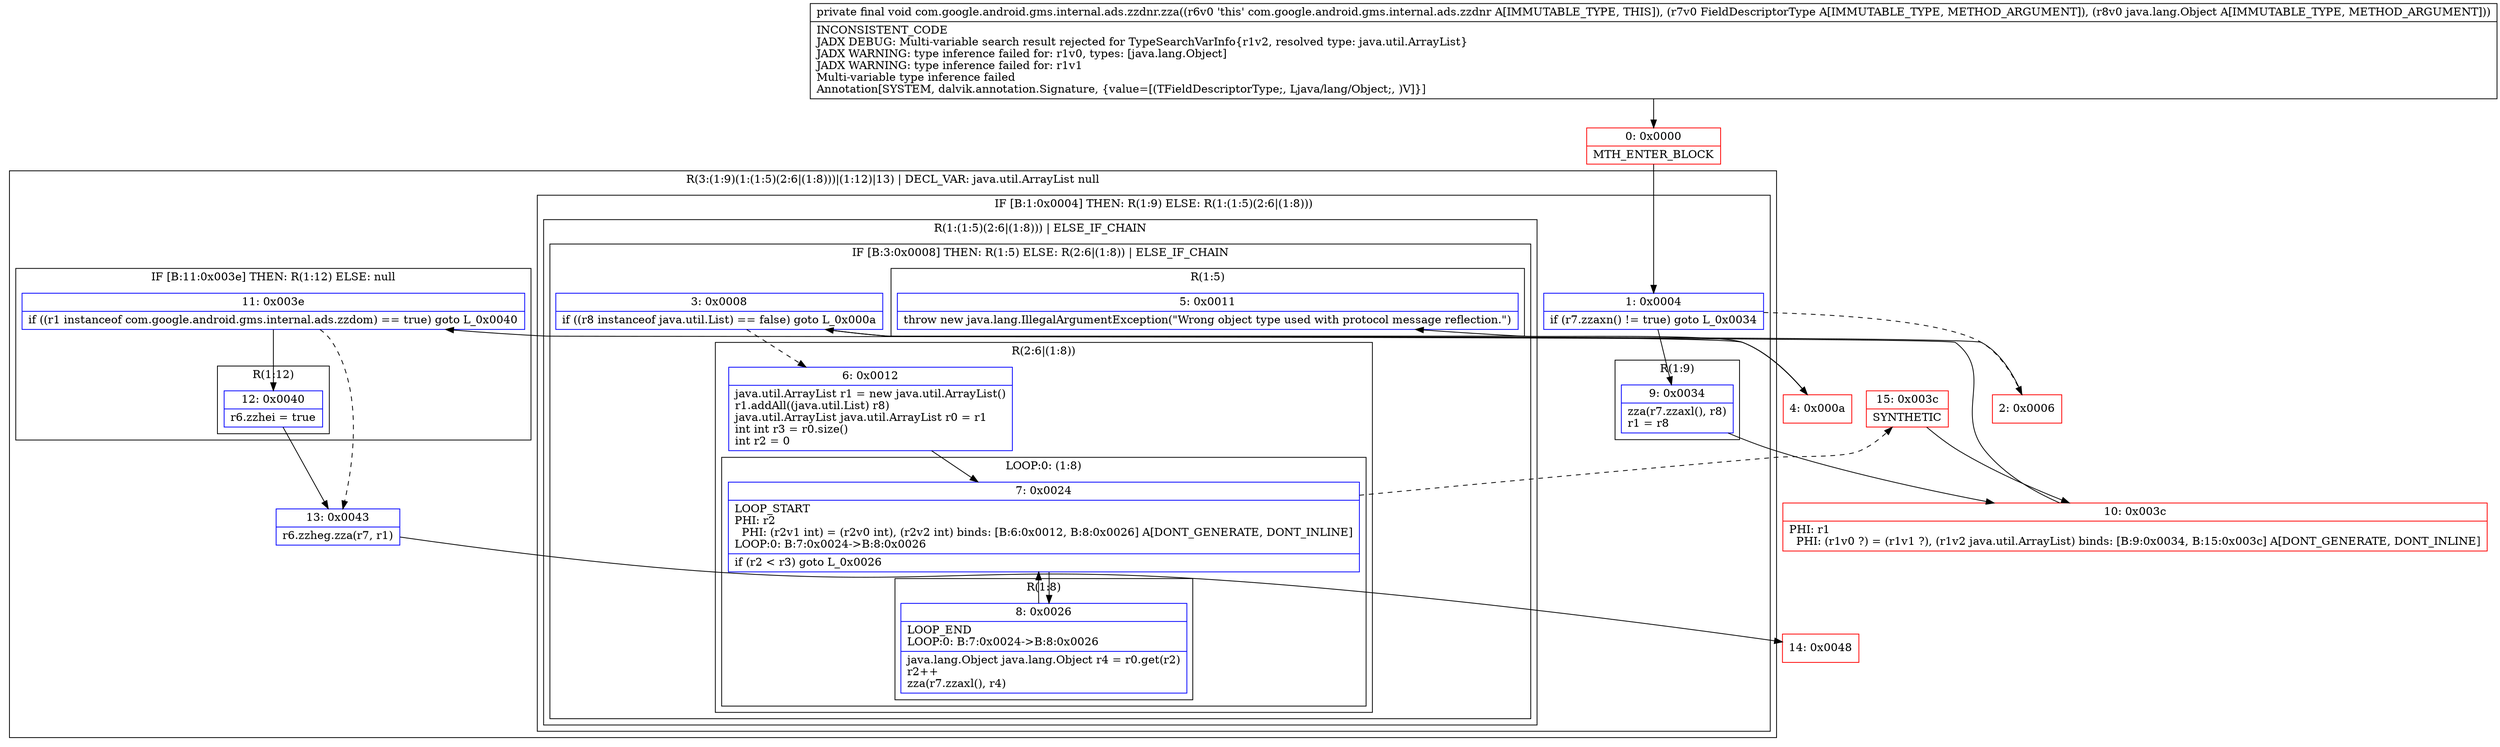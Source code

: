 digraph "CFG forcom.google.android.gms.internal.ads.zzdnr.zza(Lcom\/google\/android\/gms\/internal\/ads\/zzdnt;Ljava\/lang\/Object;)V" {
subgraph cluster_Region_493829240 {
label = "R(3:(1:9)(1:(1:5)(2:6|(1:8)))|(1:12)|13) | DECL_VAR: java.util.ArrayList null\l";
node [shape=record,color=blue];
subgraph cluster_IfRegion_750203610 {
label = "IF [B:1:0x0004] THEN: R(1:9) ELSE: R(1:(1:5)(2:6|(1:8)))";
node [shape=record,color=blue];
Node_1 [shape=record,label="{1\:\ 0x0004|if (r7.zzaxn() != true) goto L_0x0034\l}"];
subgraph cluster_Region_1878490298 {
label = "R(1:9)";
node [shape=record,color=blue];
Node_9 [shape=record,label="{9\:\ 0x0034|zza(r7.zzaxl(), r8)\lr1 = r8\l}"];
}
subgraph cluster_Region_1450593710 {
label = "R(1:(1:5)(2:6|(1:8))) | ELSE_IF_CHAIN\l";
node [shape=record,color=blue];
subgraph cluster_IfRegion_1347529998 {
label = "IF [B:3:0x0008] THEN: R(1:5) ELSE: R(2:6|(1:8)) | ELSE_IF_CHAIN\l";
node [shape=record,color=blue];
Node_3 [shape=record,label="{3\:\ 0x0008|if ((r8 instanceof java.util.List) == false) goto L_0x000a\l}"];
subgraph cluster_Region_884594560 {
label = "R(1:5)";
node [shape=record,color=blue];
Node_5 [shape=record,label="{5\:\ 0x0011|throw new java.lang.IllegalArgumentException(\"Wrong object type used with protocol message reflection.\")\l}"];
}
subgraph cluster_Region_928042869 {
label = "R(2:6|(1:8))";
node [shape=record,color=blue];
Node_6 [shape=record,label="{6\:\ 0x0012|java.util.ArrayList r1 = new java.util.ArrayList()\lr1.addAll((java.util.List) r8)\ljava.util.ArrayList java.util.ArrayList r0 = r1\lint int r3 = r0.size()\lint r2 = 0\l}"];
subgraph cluster_LoopRegion_705695855 {
label = "LOOP:0: (1:8)";
node [shape=record,color=blue];
Node_7 [shape=record,label="{7\:\ 0x0024|LOOP_START\lPHI: r2 \l  PHI: (r2v1 int) = (r2v0 int), (r2v2 int) binds: [B:6:0x0012, B:8:0x0026] A[DONT_GENERATE, DONT_INLINE]\lLOOP:0: B:7:0x0024\-\>B:8:0x0026\l|if (r2 \< r3) goto L_0x0026\l}"];
subgraph cluster_Region_1362123265 {
label = "R(1:8)";
node [shape=record,color=blue];
Node_8 [shape=record,label="{8\:\ 0x0026|LOOP_END\lLOOP:0: B:7:0x0024\-\>B:8:0x0026\l|java.lang.Object java.lang.Object r4 = r0.get(r2)\lr2++\lzza(r7.zzaxl(), r4)\l}"];
}
}
}
}
}
}
subgraph cluster_IfRegion_562893359 {
label = "IF [B:11:0x003e] THEN: R(1:12) ELSE: null";
node [shape=record,color=blue];
Node_11 [shape=record,label="{11\:\ 0x003e|if ((r1 instanceof com.google.android.gms.internal.ads.zzdom) == true) goto L_0x0040\l}"];
subgraph cluster_Region_1165111437 {
label = "R(1:12)";
node [shape=record,color=blue];
Node_12 [shape=record,label="{12\:\ 0x0040|r6.zzhei = true\l}"];
}
}
Node_13 [shape=record,label="{13\:\ 0x0043|r6.zzheg.zza(r7, r1)\l}"];
}
Node_0 [shape=record,color=red,label="{0\:\ 0x0000|MTH_ENTER_BLOCK\l}"];
Node_2 [shape=record,color=red,label="{2\:\ 0x0006}"];
Node_4 [shape=record,color=red,label="{4\:\ 0x000a}"];
Node_10 [shape=record,color=red,label="{10\:\ 0x003c|PHI: r1 \l  PHI: (r1v0 ?) = (r1v1 ?), (r1v2 java.util.ArrayList) binds: [B:9:0x0034, B:15:0x003c] A[DONT_GENERATE, DONT_INLINE]\l}"];
Node_14 [shape=record,color=red,label="{14\:\ 0x0048}"];
Node_15 [shape=record,color=red,label="{15\:\ 0x003c|SYNTHETIC\l}"];
MethodNode[shape=record,label="{private final void com.google.android.gms.internal.ads.zzdnr.zza((r6v0 'this' com.google.android.gms.internal.ads.zzdnr A[IMMUTABLE_TYPE, THIS]), (r7v0 FieldDescriptorType A[IMMUTABLE_TYPE, METHOD_ARGUMENT]), (r8v0 java.lang.Object A[IMMUTABLE_TYPE, METHOD_ARGUMENT]))  | INCONSISTENT_CODE\lJADX DEBUG: Multi\-variable search result rejected for TypeSearchVarInfo\{r1v2, resolved type: java.util.ArrayList\}\lJADX WARNING: type inference failed for: r1v0, types: [java.lang.Object]\lJADX WARNING: type inference failed for: r1v1\lMulti\-variable type inference failed\lAnnotation[SYSTEM, dalvik.annotation.Signature, \{value=[(TFieldDescriptorType;, Ljava\/lang\/Object;, )V]\}]\l}"];
MethodNode -> Node_0;
Node_1 -> Node_2[style=dashed];
Node_1 -> Node_9;
Node_9 -> Node_10;
Node_3 -> Node_4;
Node_3 -> Node_6[style=dashed];
Node_6 -> Node_7;
Node_7 -> Node_8;
Node_7 -> Node_15[style=dashed];
Node_8 -> Node_7;
Node_11 -> Node_12;
Node_11 -> Node_13[style=dashed];
Node_12 -> Node_13;
Node_13 -> Node_14;
Node_0 -> Node_1;
Node_2 -> Node_3;
Node_4 -> Node_5;
Node_10 -> Node_11;
Node_15 -> Node_10;
}

